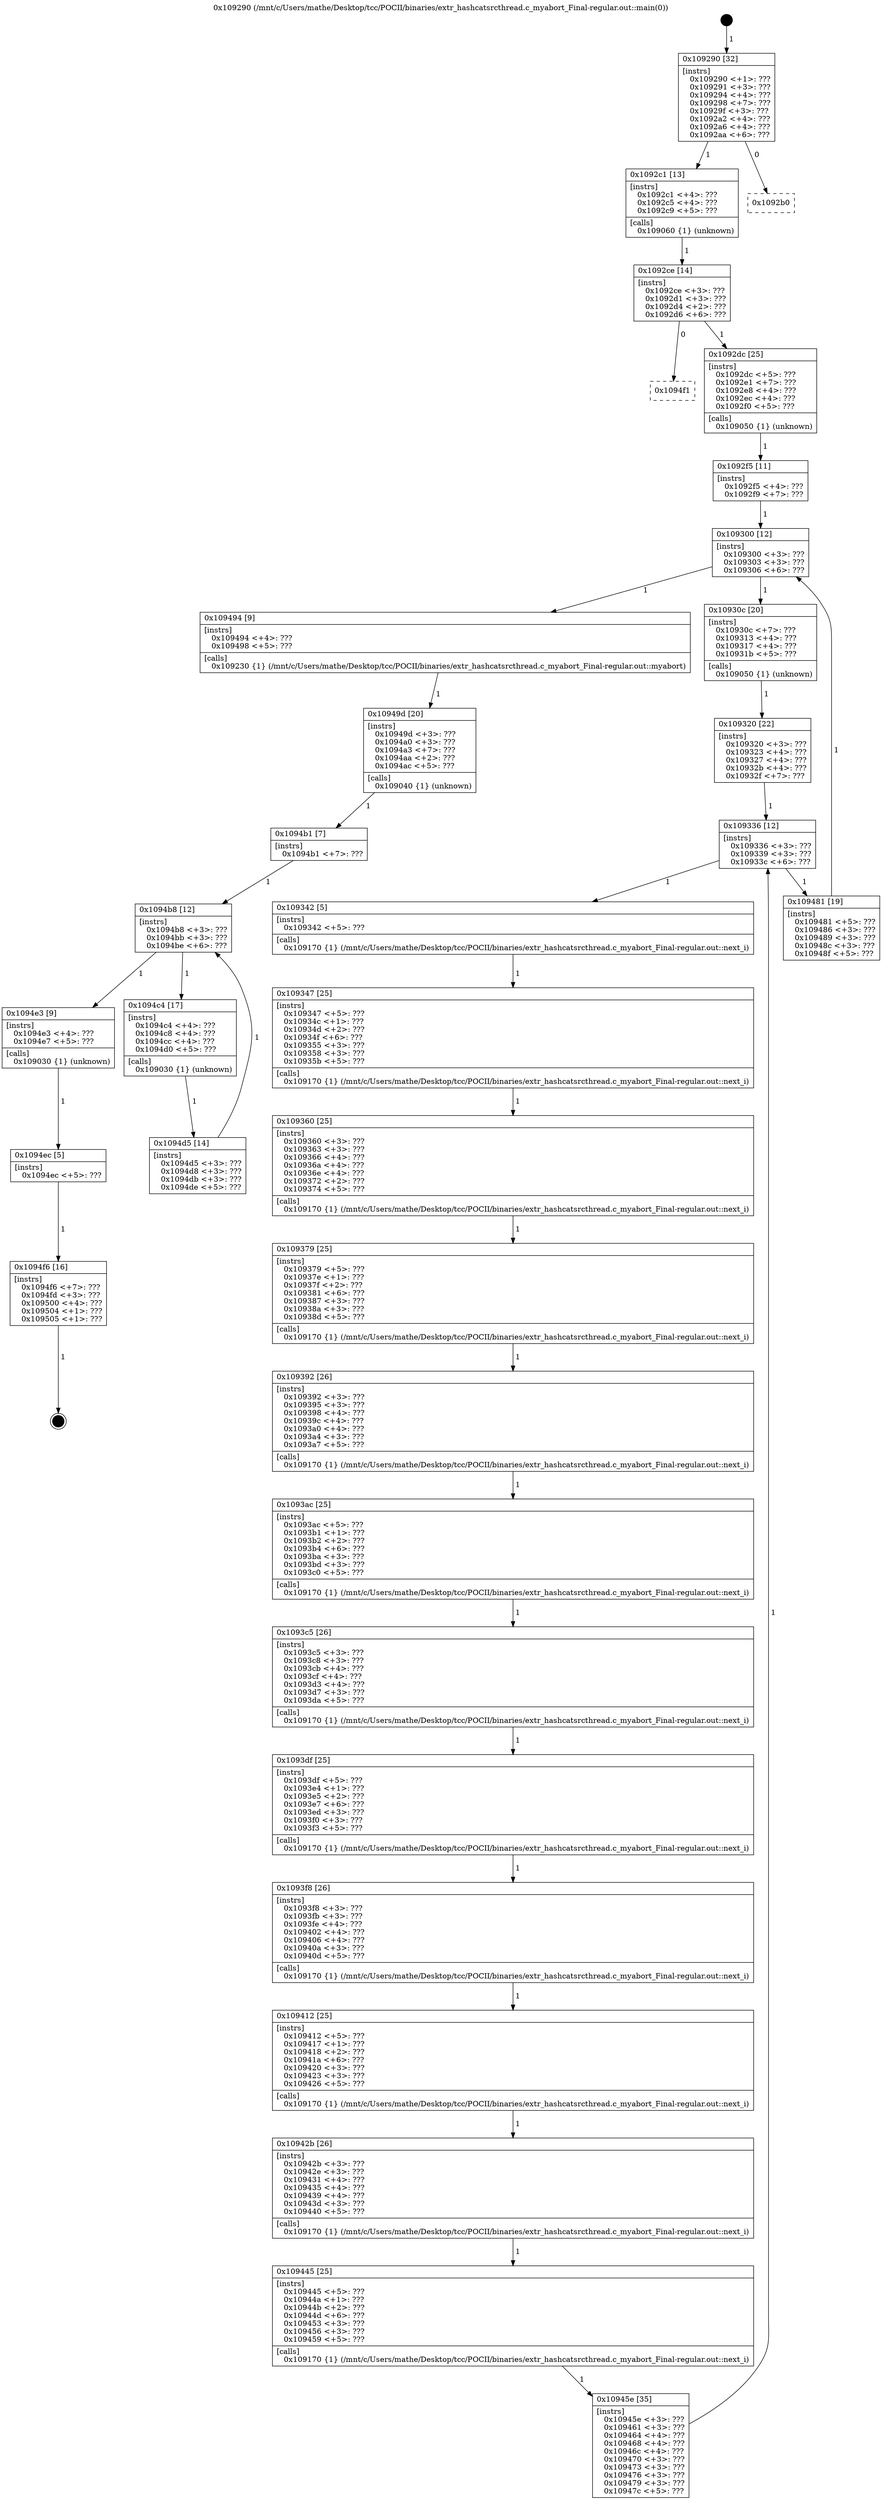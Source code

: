 digraph "0x109290" {
  label = "0x109290 (/mnt/c/Users/mathe/Desktop/tcc/POCII/binaries/extr_hashcatsrcthread.c_myabort_Final-regular.out::main(0))"
  labelloc = "t"
  node[shape=record]

  Entry [label="",width=0.3,height=0.3,shape=circle,fillcolor=black,style=filled]
  "0x109290" [label="{
     0x109290 [32]\l
     | [instrs]\l
     &nbsp;&nbsp;0x109290 \<+1\>: ???\l
     &nbsp;&nbsp;0x109291 \<+3\>: ???\l
     &nbsp;&nbsp;0x109294 \<+4\>: ???\l
     &nbsp;&nbsp;0x109298 \<+7\>: ???\l
     &nbsp;&nbsp;0x10929f \<+3\>: ???\l
     &nbsp;&nbsp;0x1092a2 \<+4\>: ???\l
     &nbsp;&nbsp;0x1092a6 \<+4\>: ???\l
     &nbsp;&nbsp;0x1092aa \<+6\>: ???\l
  }"]
  "0x1092c1" [label="{
     0x1092c1 [13]\l
     | [instrs]\l
     &nbsp;&nbsp;0x1092c1 \<+4\>: ???\l
     &nbsp;&nbsp;0x1092c5 \<+4\>: ???\l
     &nbsp;&nbsp;0x1092c9 \<+5\>: ???\l
     | [calls]\l
     &nbsp;&nbsp;0x109060 \{1\} (unknown)\l
  }"]
  "0x1092b0" [label="{
     0x1092b0\l
  }", style=dashed]
  "0x1092ce" [label="{
     0x1092ce [14]\l
     | [instrs]\l
     &nbsp;&nbsp;0x1092ce \<+3\>: ???\l
     &nbsp;&nbsp;0x1092d1 \<+3\>: ???\l
     &nbsp;&nbsp;0x1092d4 \<+2\>: ???\l
     &nbsp;&nbsp;0x1092d6 \<+6\>: ???\l
  }"]
  "0x1094f1" [label="{
     0x1094f1\l
  }", style=dashed]
  "0x1092dc" [label="{
     0x1092dc [25]\l
     | [instrs]\l
     &nbsp;&nbsp;0x1092dc \<+5\>: ???\l
     &nbsp;&nbsp;0x1092e1 \<+7\>: ???\l
     &nbsp;&nbsp;0x1092e8 \<+4\>: ???\l
     &nbsp;&nbsp;0x1092ec \<+4\>: ???\l
     &nbsp;&nbsp;0x1092f0 \<+5\>: ???\l
     | [calls]\l
     &nbsp;&nbsp;0x109050 \{1\} (unknown)\l
  }"]
  Exit [label="",width=0.3,height=0.3,shape=circle,fillcolor=black,style=filled,peripheries=2]
  "0x109300" [label="{
     0x109300 [12]\l
     | [instrs]\l
     &nbsp;&nbsp;0x109300 \<+3\>: ???\l
     &nbsp;&nbsp;0x109303 \<+3\>: ???\l
     &nbsp;&nbsp;0x109306 \<+6\>: ???\l
  }"]
  "0x109494" [label="{
     0x109494 [9]\l
     | [instrs]\l
     &nbsp;&nbsp;0x109494 \<+4\>: ???\l
     &nbsp;&nbsp;0x109498 \<+5\>: ???\l
     | [calls]\l
     &nbsp;&nbsp;0x109230 \{1\} (/mnt/c/Users/mathe/Desktop/tcc/POCII/binaries/extr_hashcatsrcthread.c_myabort_Final-regular.out::myabort)\l
  }"]
  "0x10930c" [label="{
     0x10930c [20]\l
     | [instrs]\l
     &nbsp;&nbsp;0x10930c \<+7\>: ???\l
     &nbsp;&nbsp;0x109313 \<+4\>: ???\l
     &nbsp;&nbsp;0x109317 \<+4\>: ???\l
     &nbsp;&nbsp;0x10931b \<+5\>: ???\l
     | [calls]\l
     &nbsp;&nbsp;0x109050 \{1\} (unknown)\l
  }"]
  "0x109336" [label="{
     0x109336 [12]\l
     | [instrs]\l
     &nbsp;&nbsp;0x109336 \<+3\>: ???\l
     &nbsp;&nbsp;0x109339 \<+3\>: ???\l
     &nbsp;&nbsp;0x10933c \<+6\>: ???\l
  }"]
  "0x109481" [label="{
     0x109481 [19]\l
     | [instrs]\l
     &nbsp;&nbsp;0x109481 \<+5\>: ???\l
     &nbsp;&nbsp;0x109486 \<+3\>: ???\l
     &nbsp;&nbsp;0x109489 \<+3\>: ???\l
     &nbsp;&nbsp;0x10948c \<+3\>: ???\l
     &nbsp;&nbsp;0x10948f \<+5\>: ???\l
  }"]
  "0x109342" [label="{
     0x109342 [5]\l
     | [instrs]\l
     &nbsp;&nbsp;0x109342 \<+5\>: ???\l
     | [calls]\l
     &nbsp;&nbsp;0x109170 \{1\} (/mnt/c/Users/mathe/Desktop/tcc/POCII/binaries/extr_hashcatsrcthread.c_myabort_Final-regular.out::next_i)\l
  }"]
  "0x109347" [label="{
     0x109347 [25]\l
     | [instrs]\l
     &nbsp;&nbsp;0x109347 \<+5\>: ???\l
     &nbsp;&nbsp;0x10934c \<+1\>: ???\l
     &nbsp;&nbsp;0x10934d \<+2\>: ???\l
     &nbsp;&nbsp;0x10934f \<+6\>: ???\l
     &nbsp;&nbsp;0x109355 \<+3\>: ???\l
     &nbsp;&nbsp;0x109358 \<+3\>: ???\l
     &nbsp;&nbsp;0x10935b \<+5\>: ???\l
     | [calls]\l
     &nbsp;&nbsp;0x109170 \{1\} (/mnt/c/Users/mathe/Desktop/tcc/POCII/binaries/extr_hashcatsrcthread.c_myabort_Final-regular.out::next_i)\l
  }"]
  "0x109360" [label="{
     0x109360 [25]\l
     | [instrs]\l
     &nbsp;&nbsp;0x109360 \<+3\>: ???\l
     &nbsp;&nbsp;0x109363 \<+3\>: ???\l
     &nbsp;&nbsp;0x109366 \<+4\>: ???\l
     &nbsp;&nbsp;0x10936a \<+4\>: ???\l
     &nbsp;&nbsp;0x10936e \<+4\>: ???\l
     &nbsp;&nbsp;0x109372 \<+2\>: ???\l
     &nbsp;&nbsp;0x109374 \<+5\>: ???\l
     | [calls]\l
     &nbsp;&nbsp;0x109170 \{1\} (/mnt/c/Users/mathe/Desktop/tcc/POCII/binaries/extr_hashcatsrcthread.c_myabort_Final-regular.out::next_i)\l
  }"]
  "0x109379" [label="{
     0x109379 [25]\l
     | [instrs]\l
     &nbsp;&nbsp;0x109379 \<+5\>: ???\l
     &nbsp;&nbsp;0x10937e \<+1\>: ???\l
     &nbsp;&nbsp;0x10937f \<+2\>: ???\l
     &nbsp;&nbsp;0x109381 \<+6\>: ???\l
     &nbsp;&nbsp;0x109387 \<+3\>: ???\l
     &nbsp;&nbsp;0x10938a \<+3\>: ???\l
     &nbsp;&nbsp;0x10938d \<+5\>: ???\l
     | [calls]\l
     &nbsp;&nbsp;0x109170 \{1\} (/mnt/c/Users/mathe/Desktop/tcc/POCII/binaries/extr_hashcatsrcthread.c_myabort_Final-regular.out::next_i)\l
  }"]
  "0x109392" [label="{
     0x109392 [26]\l
     | [instrs]\l
     &nbsp;&nbsp;0x109392 \<+3\>: ???\l
     &nbsp;&nbsp;0x109395 \<+3\>: ???\l
     &nbsp;&nbsp;0x109398 \<+4\>: ???\l
     &nbsp;&nbsp;0x10939c \<+4\>: ???\l
     &nbsp;&nbsp;0x1093a0 \<+4\>: ???\l
     &nbsp;&nbsp;0x1093a4 \<+3\>: ???\l
     &nbsp;&nbsp;0x1093a7 \<+5\>: ???\l
     | [calls]\l
     &nbsp;&nbsp;0x109170 \{1\} (/mnt/c/Users/mathe/Desktop/tcc/POCII/binaries/extr_hashcatsrcthread.c_myabort_Final-regular.out::next_i)\l
  }"]
  "0x1093ac" [label="{
     0x1093ac [25]\l
     | [instrs]\l
     &nbsp;&nbsp;0x1093ac \<+5\>: ???\l
     &nbsp;&nbsp;0x1093b1 \<+1\>: ???\l
     &nbsp;&nbsp;0x1093b2 \<+2\>: ???\l
     &nbsp;&nbsp;0x1093b4 \<+6\>: ???\l
     &nbsp;&nbsp;0x1093ba \<+3\>: ???\l
     &nbsp;&nbsp;0x1093bd \<+3\>: ???\l
     &nbsp;&nbsp;0x1093c0 \<+5\>: ???\l
     | [calls]\l
     &nbsp;&nbsp;0x109170 \{1\} (/mnt/c/Users/mathe/Desktop/tcc/POCII/binaries/extr_hashcatsrcthread.c_myabort_Final-regular.out::next_i)\l
  }"]
  "0x1093c5" [label="{
     0x1093c5 [26]\l
     | [instrs]\l
     &nbsp;&nbsp;0x1093c5 \<+3\>: ???\l
     &nbsp;&nbsp;0x1093c8 \<+3\>: ???\l
     &nbsp;&nbsp;0x1093cb \<+4\>: ???\l
     &nbsp;&nbsp;0x1093cf \<+4\>: ???\l
     &nbsp;&nbsp;0x1093d3 \<+4\>: ???\l
     &nbsp;&nbsp;0x1093d7 \<+3\>: ???\l
     &nbsp;&nbsp;0x1093da \<+5\>: ???\l
     | [calls]\l
     &nbsp;&nbsp;0x109170 \{1\} (/mnt/c/Users/mathe/Desktop/tcc/POCII/binaries/extr_hashcatsrcthread.c_myabort_Final-regular.out::next_i)\l
  }"]
  "0x1093df" [label="{
     0x1093df [25]\l
     | [instrs]\l
     &nbsp;&nbsp;0x1093df \<+5\>: ???\l
     &nbsp;&nbsp;0x1093e4 \<+1\>: ???\l
     &nbsp;&nbsp;0x1093e5 \<+2\>: ???\l
     &nbsp;&nbsp;0x1093e7 \<+6\>: ???\l
     &nbsp;&nbsp;0x1093ed \<+3\>: ???\l
     &nbsp;&nbsp;0x1093f0 \<+3\>: ???\l
     &nbsp;&nbsp;0x1093f3 \<+5\>: ???\l
     | [calls]\l
     &nbsp;&nbsp;0x109170 \{1\} (/mnt/c/Users/mathe/Desktop/tcc/POCII/binaries/extr_hashcatsrcthread.c_myabort_Final-regular.out::next_i)\l
  }"]
  "0x1093f8" [label="{
     0x1093f8 [26]\l
     | [instrs]\l
     &nbsp;&nbsp;0x1093f8 \<+3\>: ???\l
     &nbsp;&nbsp;0x1093fb \<+3\>: ???\l
     &nbsp;&nbsp;0x1093fe \<+4\>: ???\l
     &nbsp;&nbsp;0x109402 \<+4\>: ???\l
     &nbsp;&nbsp;0x109406 \<+4\>: ???\l
     &nbsp;&nbsp;0x10940a \<+3\>: ???\l
     &nbsp;&nbsp;0x10940d \<+5\>: ???\l
     | [calls]\l
     &nbsp;&nbsp;0x109170 \{1\} (/mnt/c/Users/mathe/Desktop/tcc/POCII/binaries/extr_hashcatsrcthread.c_myabort_Final-regular.out::next_i)\l
  }"]
  "0x109412" [label="{
     0x109412 [25]\l
     | [instrs]\l
     &nbsp;&nbsp;0x109412 \<+5\>: ???\l
     &nbsp;&nbsp;0x109417 \<+1\>: ???\l
     &nbsp;&nbsp;0x109418 \<+2\>: ???\l
     &nbsp;&nbsp;0x10941a \<+6\>: ???\l
     &nbsp;&nbsp;0x109420 \<+3\>: ???\l
     &nbsp;&nbsp;0x109423 \<+3\>: ???\l
     &nbsp;&nbsp;0x109426 \<+5\>: ???\l
     | [calls]\l
     &nbsp;&nbsp;0x109170 \{1\} (/mnt/c/Users/mathe/Desktop/tcc/POCII/binaries/extr_hashcatsrcthread.c_myabort_Final-regular.out::next_i)\l
  }"]
  "0x10942b" [label="{
     0x10942b [26]\l
     | [instrs]\l
     &nbsp;&nbsp;0x10942b \<+3\>: ???\l
     &nbsp;&nbsp;0x10942e \<+3\>: ???\l
     &nbsp;&nbsp;0x109431 \<+4\>: ???\l
     &nbsp;&nbsp;0x109435 \<+4\>: ???\l
     &nbsp;&nbsp;0x109439 \<+4\>: ???\l
     &nbsp;&nbsp;0x10943d \<+3\>: ???\l
     &nbsp;&nbsp;0x109440 \<+5\>: ???\l
     | [calls]\l
     &nbsp;&nbsp;0x109170 \{1\} (/mnt/c/Users/mathe/Desktop/tcc/POCII/binaries/extr_hashcatsrcthread.c_myabort_Final-regular.out::next_i)\l
  }"]
  "0x109445" [label="{
     0x109445 [25]\l
     | [instrs]\l
     &nbsp;&nbsp;0x109445 \<+5\>: ???\l
     &nbsp;&nbsp;0x10944a \<+1\>: ???\l
     &nbsp;&nbsp;0x10944b \<+2\>: ???\l
     &nbsp;&nbsp;0x10944d \<+6\>: ???\l
     &nbsp;&nbsp;0x109453 \<+3\>: ???\l
     &nbsp;&nbsp;0x109456 \<+3\>: ???\l
     &nbsp;&nbsp;0x109459 \<+5\>: ???\l
     | [calls]\l
     &nbsp;&nbsp;0x109170 \{1\} (/mnt/c/Users/mathe/Desktop/tcc/POCII/binaries/extr_hashcatsrcthread.c_myabort_Final-regular.out::next_i)\l
  }"]
  "0x10945e" [label="{
     0x10945e [35]\l
     | [instrs]\l
     &nbsp;&nbsp;0x10945e \<+3\>: ???\l
     &nbsp;&nbsp;0x109461 \<+3\>: ???\l
     &nbsp;&nbsp;0x109464 \<+4\>: ???\l
     &nbsp;&nbsp;0x109468 \<+4\>: ???\l
     &nbsp;&nbsp;0x10946c \<+4\>: ???\l
     &nbsp;&nbsp;0x109470 \<+3\>: ???\l
     &nbsp;&nbsp;0x109473 \<+3\>: ???\l
     &nbsp;&nbsp;0x109476 \<+3\>: ???\l
     &nbsp;&nbsp;0x109479 \<+3\>: ???\l
     &nbsp;&nbsp;0x10947c \<+5\>: ???\l
  }"]
  "0x109320" [label="{
     0x109320 [22]\l
     | [instrs]\l
     &nbsp;&nbsp;0x109320 \<+3\>: ???\l
     &nbsp;&nbsp;0x109323 \<+4\>: ???\l
     &nbsp;&nbsp;0x109327 \<+4\>: ???\l
     &nbsp;&nbsp;0x10932b \<+4\>: ???\l
     &nbsp;&nbsp;0x10932f \<+7\>: ???\l
  }"]
  "0x1094f6" [label="{
     0x1094f6 [16]\l
     | [instrs]\l
     &nbsp;&nbsp;0x1094f6 \<+7\>: ???\l
     &nbsp;&nbsp;0x1094fd \<+3\>: ???\l
     &nbsp;&nbsp;0x109500 \<+4\>: ???\l
     &nbsp;&nbsp;0x109504 \<+1\>: ???\l
     &nbsp;&nbsp;0x109505 \<+1\>: ???\l
  }"]
  "0x1092f5" [label="{
     0x1092f5 [11]\l
     | [instrs]\l
     &nbsp;&nbsp;0x1092f5 \<+4\>: ???\l
     &nbsp;&nbsp;0x1092f9 \<+7\>: ???\l
  }"]
  "0x10949d" [label="{
     0x10949d [20]\l
     | [instrs]\l
     &nbsp;&nbsp;0x10949d \<+3\>: ???\l
     &nbsp;&nbsp;0x1094a0 \<+3\>: ???\l
     &nbsp;&nbsp;0x1094a3 \<+7\>: ???\l
     &nbsp;&nbsp;0x1094aa \<+2\>: ???\l
     &nbsp;&nbsp;0x1094ac \<+5\>: ???\l
     | [calls]\l
     &nbsp;&nbsp;0x109040 \{1\} (unknown)\l
  }"]
  "0x1094b8" [label="{
     0x1094b8 [12]\l
     | [instrs]\l
     &nbsp;&nbsp;0x1094b8 \<+3\>: ???\l
     &nbsp;&nbsp;0x1094bb \<+3\>: ???\l
     &nbsp;&nbsp;0x1094be \<+6\>: ???\l
  }"]
  "0x1094e3" [label="{
     0x1094e3 [9]\l
     | [instrs]\l
     &nbsp;&nbsp;0x1094e3 \<+4\>: ???\l
     &nbsp;&nbsp;0x1094e7 \<+5\>: ???\l
     | [calls]\l
     &nbsp;&nbsp;0x109030 \{1\} (unknown)\l
  }"]
  "0x1094c4" [label="{
     0x1094c4 [17]\l
     | [instrs]\l
     &nbsp;&nbsp;0x1094c4 \<+4\>: ???\l
     &nbsp;&nbsp;0x1094c8 \<+4\>: ???\l
     &nbsp;&nbsp;0x1094cc \<+4\>: ???\l
     &nbsp;&nbsp;0x1094d0 \<+5\>: ???\l
     | [calls]\l
     &nbsp;&nbsp;0x109030 \{1\} (unknown)\l
  }"]
  "0x1094d5" [label="{
     0x1094d5 [14]\l
     | [instrs]\l
     &nbsp;&nbsp;0x1094d5 \<+3\>: ???\l
     &nbsp;&nbsp;0x1094d8 \<+3\>: ???\l
     &nbsp;&nbsp;0x1094db \<+3\>: ???\l
     &nbsp;&nbsp;0x1094de \<+5\>: ???\l
  }"]
  "0x1094b1" [label="{
     0x1094b1 [7]\l
     | [instrs]\l
     &nbsp;&nbsp;0x1094b1 \<+7\>: ???\l
  }"]
  "0x1094ec" [label="{
     0x1094ec [5]\l
     | [instrs]\l
     &nbsp;&nbsp;0x1094ec \<+5\>: ???\l
  }"]
  Entry -> "0x109290" [label=" 1"]
  "0x109290" -> "0x1092c1" [label=" 1"]
  "0x109290" -> "0x1092b0" [label=" 0"]
  "0x1092c1" -> "0x1092ce" [label=" 1"]
  "0x1092ce" -> "0x1094f1" [label=" 0"]
  "0x1092ce" -> "0x1092dc" [label=" 1"]
  "0x1094f6" -> Exit [label=" 1"]
  "0x1092dc" -> "0x1092f5" [label=" 1"]
  "0x109300" -> "0x109494" [label=" 1"]
  "0x109300" -> "0x10930c" [label=" 1"]
  "0x10930c" -> "0x109320" [label=" 1"]
  "0x109336" -> "0x109481" [label=" 1"]
  "0x109336" -> "0x109342" [label=" 1"]
  "0x109342" -> "0x109347" [label=" 1"]
  "0x109347" -> "0x109360" [label=" 1"]
  "0x109360" -> "0x109379" [label=" 1"]
  "0x109379" -> "0x109392" [label=" 1"]
  "0x109392" -> "0x1093ac" [label=" 1"]
  "0x1093ac" -> "0x1093c5" [label=" 1"]
  "0x1093c5" -> "0x1093df" [label=" 1"]
  "0x1093df" -> "0x1093f8" [label=" 1"]
  "0x1093f8" -> "0x109412" [label=" 1"]
  "0x109412" -> "0x10942b" [label=" 1"]
  "0x10942b" -> "0x109445" [label=" 1"]
  "0x109445" -> "0x10945e" [label=" 1"]
  "0x109320" -> "0x109336" [label=" 1"]
  "0x10945e" -> "0x109336" [label=" 1"]
  "0x1094ec" -> "0x1094f6" [label=" 1"]
  "0x1092f5" -> "0x109300" [label=" 1"]
  "0x109481" -> "0x109300" [label=" 1"]
  "0x109494" -> "0x10949d" [label=" 1"]
  "0x10949d" -> "0x1094b1" [label=" 1"]
  "0x1094b8" -> "0x1094e3" [label=" 1"]
  "0x1094b8" -> "0x1094c4" [label=" 1"]
  "0x1094c4" -> "0x1094d5" [label=" 1"]
  "0x1094b1" -> "0x1094b8" [label=" 1"]
  "0x1094d5" -> "0x1094b8" [label=" 1"]
  "0x1094e3" -> "0x1094ec" [label=" 1"]
}
